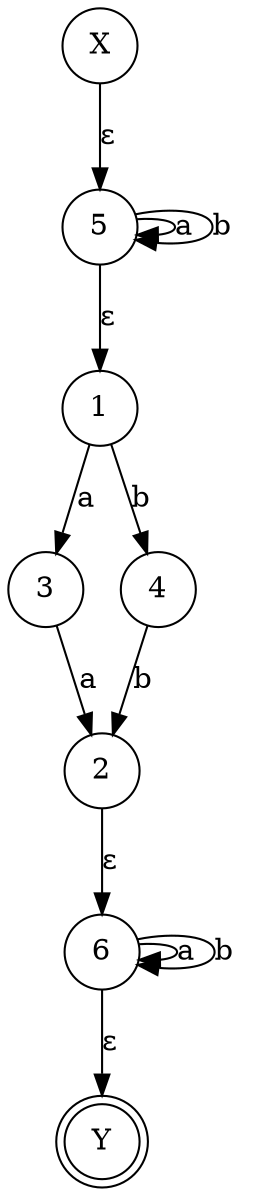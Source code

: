 digraph nfa {
	X [label=X shape=circle]
	5 [label=5 shape=circle]
	1 [label=1 shape=circle]
	3 [label=3 shape=circle]
	4 [label=4 shape=circle]
	2 [label=2 shape=circle]
	6 [label=6 shape=circle]
	Y [label=Y shape=circle]
	Y [label=Y shape=doublecircle]
	X -> 5 [label="ε"]
	5 -> 5 [label=a]
	5 -> 5 [label=b]
	5 -> 1 [label="ε"]
	1 -> 3 [label=a]
	1 -> 4 [label=b]
	3 -> 2 [label=a]
	4 -> 2 [label=b]
	2 -> 6 [label="ε"]
	6 -> 6 [label=a]
	6 -> 6 [label=b]
	6 -> Y [label="ε"]
}
